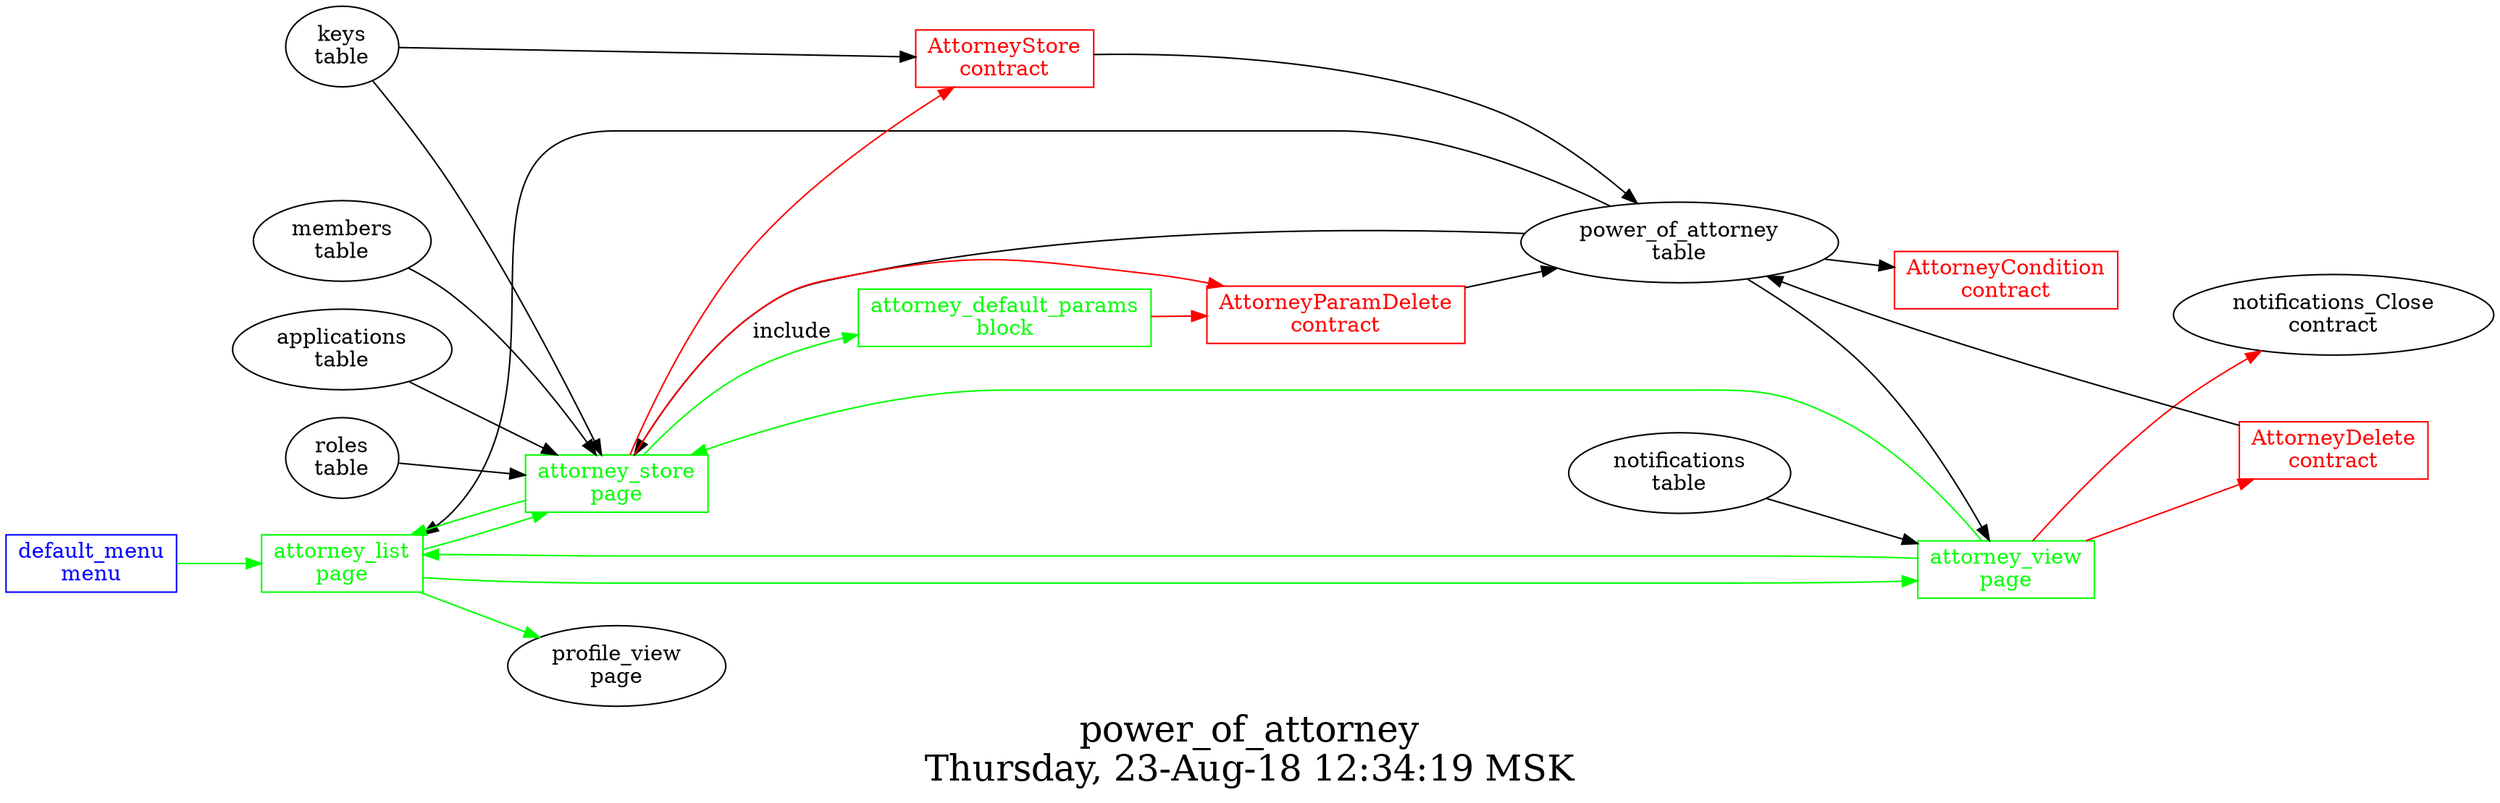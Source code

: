 digraph G {
graph [
  fontsize="24";
  label="power_of_attorney\nThursday, 23-Aug-18 12:34:19 MSK";
  nojustify=true;
  ordering=out;
  rankdir=LR;
  size="30";
];
"default_menu\nmenu" -> "attorney_list\npage"  [ color=green ]
"default_menu\nmenu" [color=blue, fontcolor=blue, group=menus, shape=record];
"power_of_attorney\ntable" -> "attorney_list\npage"
"attorney_list\npage" -> "attorney_store\npage"  [ color=green ]
"attorney_list\npage" -> "attorney_view\npage"  [ color=green ]
"attorney_list\npage" -> "profile_view\npage"  [ color=green ]
"attorney_list\npage" [color=green, fontcolor=green, group=pages, shape=record];
"attorney_store\npage" -> "AttorneyParamDelete\ncontract"  [ color=red ]
"attorney_store\npage" -> "AttorneyStore\ncontract"  [ color=red ]
"applications\ntable" -> "attorney_store\npage"
"roles\ntable" -> "attorney_store\npage"
"keys\ntable" -> "attorney_store\npage"
"members\ntable" -> "attorney_store\npage"
"power_of_attorney\ntable" -> "attorney_store\npage"
"attorney_store\npage" -> "attorney_list\npage"  [ color=green ]
"attorney_store\npage" -> "attorney_default_params\nblock"  [ color=green, label=include ]
"attorney_store\npage" [color=green, fontcolor=green, group=pages, shape=record];
"attorney_view\npage" -> "notifications_Close\ncontract"  [ color=red ]
"attorney_view\npage" -> "AttorneyDelete\ncontract"  [ color=red ]
"notifications\ntable" -> "attorney_view\npage"
"power_of_attorney\ntable" -> "attorney_view\npage"
"attorney_view\npage" -> "attorney_list\npage"  [ color=green ]
"attorney_view\npage" -> "attorney_store\npage"  [ color=green ]
"attorney_view\npage" [color=green, fontcolor=green, group=pages, shape=record];
"attorney_default_params\nblock" -> "AttorneyParamDelete\ncontract"  [ color=red ]
"attorney_default_params\nblock" [color=green, fontcolor=green, group=blocks, shape=record];
"power_of_attorney\ntable" -> "AttorneyCondition\ncontract"
"AttorneyCondition\ncontract" [color=red, fontcolor=red, group=contracts, shape=record];
"AttorneyDelete\ncontract" -> "power_of_attorney\ntable"  [ color="" ]
"AttorneyDelete\ncontract" [color=red, fontcolor=red, group=contracts, shape=record];
"AttorneyParamDelete\ncontract" -> "power_of_attorney\ntable"  [ color="" ]
"AttorneyParamDelete\ncontract" [color=red, fontcolor=red, group=contracts, shape=record];
"AttorneyStore\ncontract" -> "power_of_attorney\ntable"  [ color="" ]
"keys\ntable" -> "AttorneyStore\ncontract"
"AttorneyStore\ncontract" [color=red, fontcolor=red, group=contracts, shape=record];
"power_of_attorney\ntable" [color="", fontcolor="", group=tables, shape=""];
}
